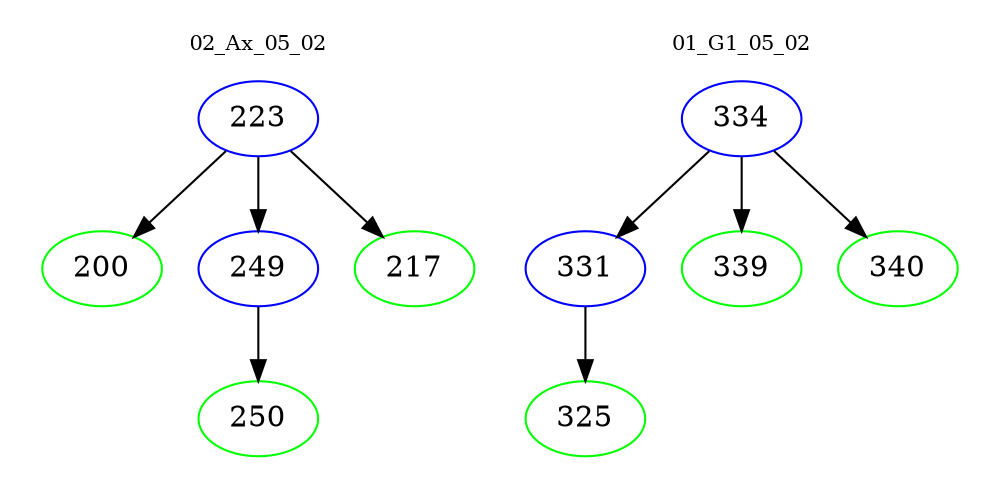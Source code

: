 digraph{
subgraph cluster_0 {
color = white
label = "02_Ax_05_02";
fontsize=10;
T0_223 [label="223", color="blue"]
T0_223 -> T0_200 [color="black"]
T0_200 [label="200", color="green"]
T0_223 -> T0_249 [color="black"]
T0_249 [label="249", color="blue"]
T0_249 -> T0_250 [color="black"]
T0_250 [label="250", color="green"]
T0_223 -> T0_217 [color="black"]
T0_217 [label="217", color="green"]
}
subgraph cluster_1 {
color = white
label = "01_G1_05_02";
fontsize=10;
T1_334 [label="334", color="blue"]
T1_334 -> T1_331 [color="black"]
T1_331 [label="331", color="blue"]
T1_331 -> T1_325 [color="black"]
T1_325 [label="325", color="green"]
T1_334 -> T1_339 [color="black"]
T1_339 [label="339", color="green"]
T1_334 -> T1_340 [color="black"]
T1_340 [label="340", color="green"]
}
}
